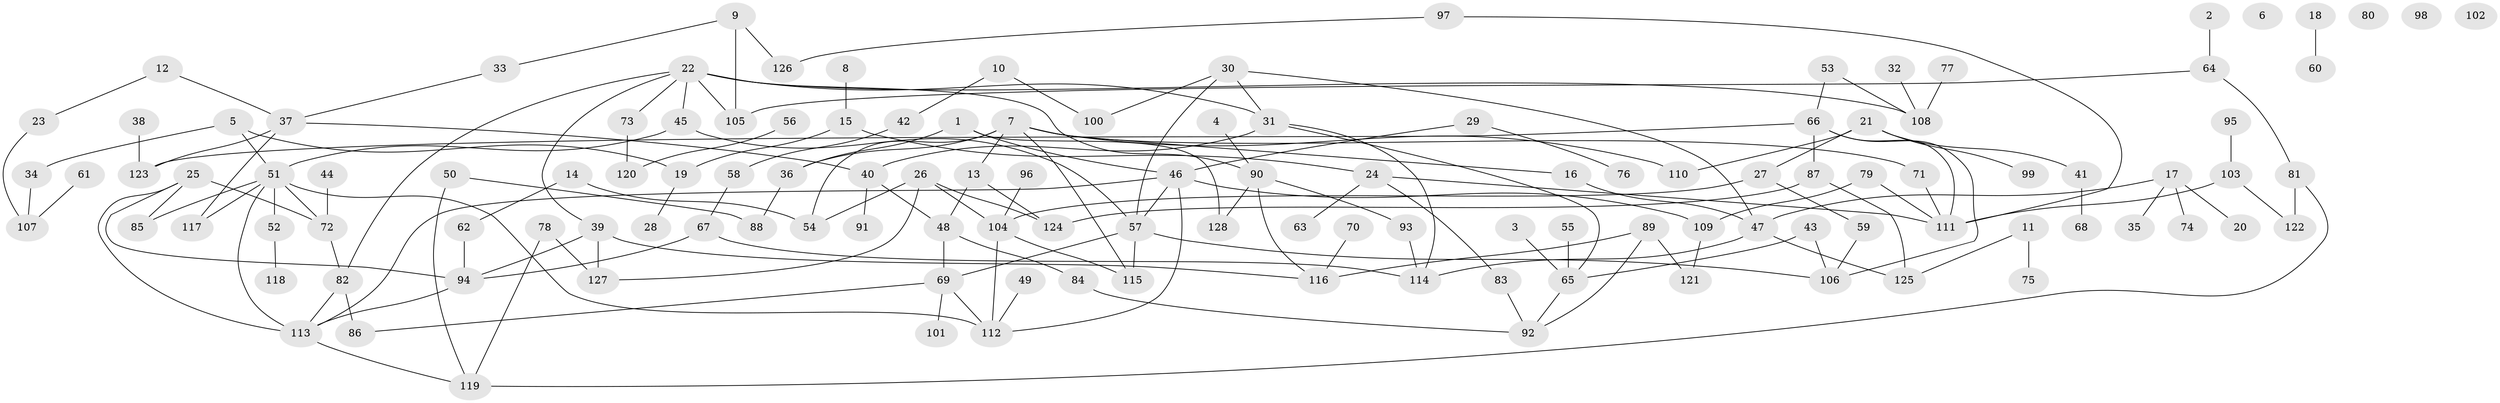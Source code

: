 // coarse degree distribution, {7: 0.08888888888888889, 1: 0.28888888888888886, 3: 0.16666666666666666, 0: 0.05555555555555555, 4: 0.06666666666666667, 2: 0.18888888888888888, 5: 0.07777777777777778, 10: 0.011111111111111112, 6: 0.03333333333333333, 8: 0.022222222222222223}
// Generated by graph-tools (version 1.1) at 2025/23/03/03/25 07:23:24]
// undirected, 128 vertices, 170 edges
graph export_dot {
graph [start="1"]
  node [color=gray90,style=filled];
  1;
  2;
  3;
  4;
  5;
  6;
  7;
  8;
  9;
  10;
  11;
  12;
  13;
  14;
  15;
  16;
  17;
  18;
  19;
  20;
  21;
  22;
  23;
  24;
  25;
  26;
  27;
  28;
  29;
  30;
  31;
  32;
  33;
  34;
  35;
  36;
  37;
  38;
  39;
  40;
  41;
  42;
  43;
  44;
  45;
  46;
  47;
  48;
  49;
  50;
  51;
  52;
  53;
  54;
  55;
  56;
  57;
  58;
  59;
  60;
  61;
  62;
  63;
  64;
  65;
  66;
  67;
  68;
  69;
  70;
  71;
  72;
  73;
  74;
  75;
  76;
  77;
  78;
  79;
  80;
  81;
  82;
  83;
  84;
  85;
  86;
  87;
  88;
  89;
  90;
  91;
  92;
  93;
  94;
  95;
  96;
  97;
  98;
  99;
  100;
  101;
  102;
  103;
  104;
  105;
  106;
  107;
  108;
  109;
  110;
  111;
  112;
  113;
  114;
  115;
  116;
  117;
  118;
  119;
  120;
  121;
  122;
  123;
  124;
  125;
  126;
  127;
  128;
  1 -- 36;
  1 -- 46;
  1 -- 128;
  2 -- 64;
  3 -- 65;
  4 -- 90;
  5 -- 19;
  5 -- 34;
  5 -- 51;
  7 -- 13;
  7 -- 16;
  7 -- 36;
  7 -- 54;
  7 -- 71;
  7 -- 110;
  7 -- 115;
  8 -- 15;
  9 -- 33;
  9 -- 105;
  9 -- 126;
  10 -- 42;
  10 -- 100;
  11 -- 75;
  11 -- 125;
  12 -- 23;
  12 -- 37;
  13 -- 48;
  13 -- 124;
  14 -- 54;
  14 -- 62;
  15 -- 19;
  15 -- 24;
  16 -- 47;
  17 -- 20;
  17 -- 35;
  17 -- 47;
  17 -- 74;
  18 -- 60;
  19 -- 28;
  21 -- 27;
  21 -- 41;
  21 -- 99;
  21 -- 110;
  22 -- 31;
  22 -- 39;
  22 -- 45;
  22 -- 73;
  22 -- 82;
  22 -- 90;
  22 -- 105;
  22 -- 108;
  23 -- 107;
  24 -- 63;
  24 -- 83;
  24 -- 111;
  25 -- 72;
  25 -- 85;
  25 -- 94;
  25 -- 113;
  26 -- 54;
  26 -- 104;
  26 -- 124;
  26 -- 127;
  27 -- 59;
  27 -- 104;
  29 -- 46;
  29 -- 76;
  30 -- 31;
  30 -- 47;
  30 -- 57;
  30 -- 100;
  31 -- 40;
  31 -- 65;
  31 -- 114;
  32 -- 108;
  33 -- 37;
  34 -- 107;
  36 -- 88;
  37 -- 40;
  37 -- 117;
  37 -- 123;
  38 -- 123;
  39 -- 94;
  39 -- 116;
  39 -- 127;
  40 -- 48;
  40 -- 91;
  41 -- 68;
  42 -- 58;
  43 -- 65;
  43 -- 106;
  44 -- 72;
  45 -- 51;
  45 -- 57;
  46 -- 57;
  46 -- 109;
  46 -- 112;
  46 -- 113;
  47 -- 114;
  47 -- 125;
  48 -- 69;
  48 -- 84;
  49 -- 112;
  50 -- 88;
  50 -- 119;
  51 -- 52;
  51 -- 72;
  51 -- 85;
  51 -- 112;
  51 -- 113;
  51 -- 117;
  52 -- 118;
  53 -- 66;
  53 -- 108;
  55 -- 65;
  56 -- 120;
  57 -- 69;
  57 -- 106;
  57 -- 115;
  58 -- 67;
  59 -- 106;
  61 -- 107;
  62 -- 94;
  64 -- 81;
  64 -- 105;
  65 -- 92;
  66 -- 87;
  66 -- 106;
  66 -- 111;
  66 -- 123;
  67 -- 94;
  67 -- 114;
  69 -- 86;
  69 -- 101;
  69 -- 112;
  70 -- 116;
  71 -- 111;
  72 -- 82;
  73 -- 120;
  77 -- 108;
  78 -- 119;
  78 -- 127;
  79 -- 109;
  79 -- 111;
  81 -- 119;
  81 -- 122;
  82 -- 86;
  82 -- 113;
  83 -- 92;
  84 -- 92;
  87 -- 124;
  87 -- 125;
  89 -- 92;
  89 -- 116;
  89 -- 121;
  90 -- 93;
  90 -- 116;
  90 -- 128;
  93 -- 114;
  94 -- 113;
  95 -- 103;
  96 -- 104;
  97 -- 111;
  97 -- 126;
  103 -- 111;
  103 -- 122;
  104 -- 112;
  104 -- 115;
  109 -- 121;
  113 -- 119;
}
